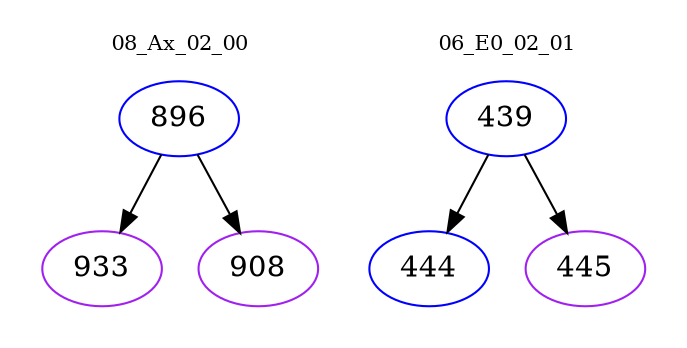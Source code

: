 digraph{
subgraph cluster_0 {
color = white
label = "08_Ax_02_00";
fontsize=10;
T0_896 [label="896", color="blue"]
T0_896 -> T0_933 [color="black"]
T0_933 [label="933", color="purple"]
T0_896 -> T0_908 [color="black"]
T0_908 [label="908", color="purple"]
}
subgraph cluster_1 {
color = white
label = "06_E0_02_01";
fontsize=10;
T1_439 [label="439", color="blue"]
T1_439 -> T1_444 [color="black"]
T1_444 [label="444", color="blue"]
T1_439 -> T1_445 [color="black"]
T1_445 [label="445", color="purple"]
}
}
